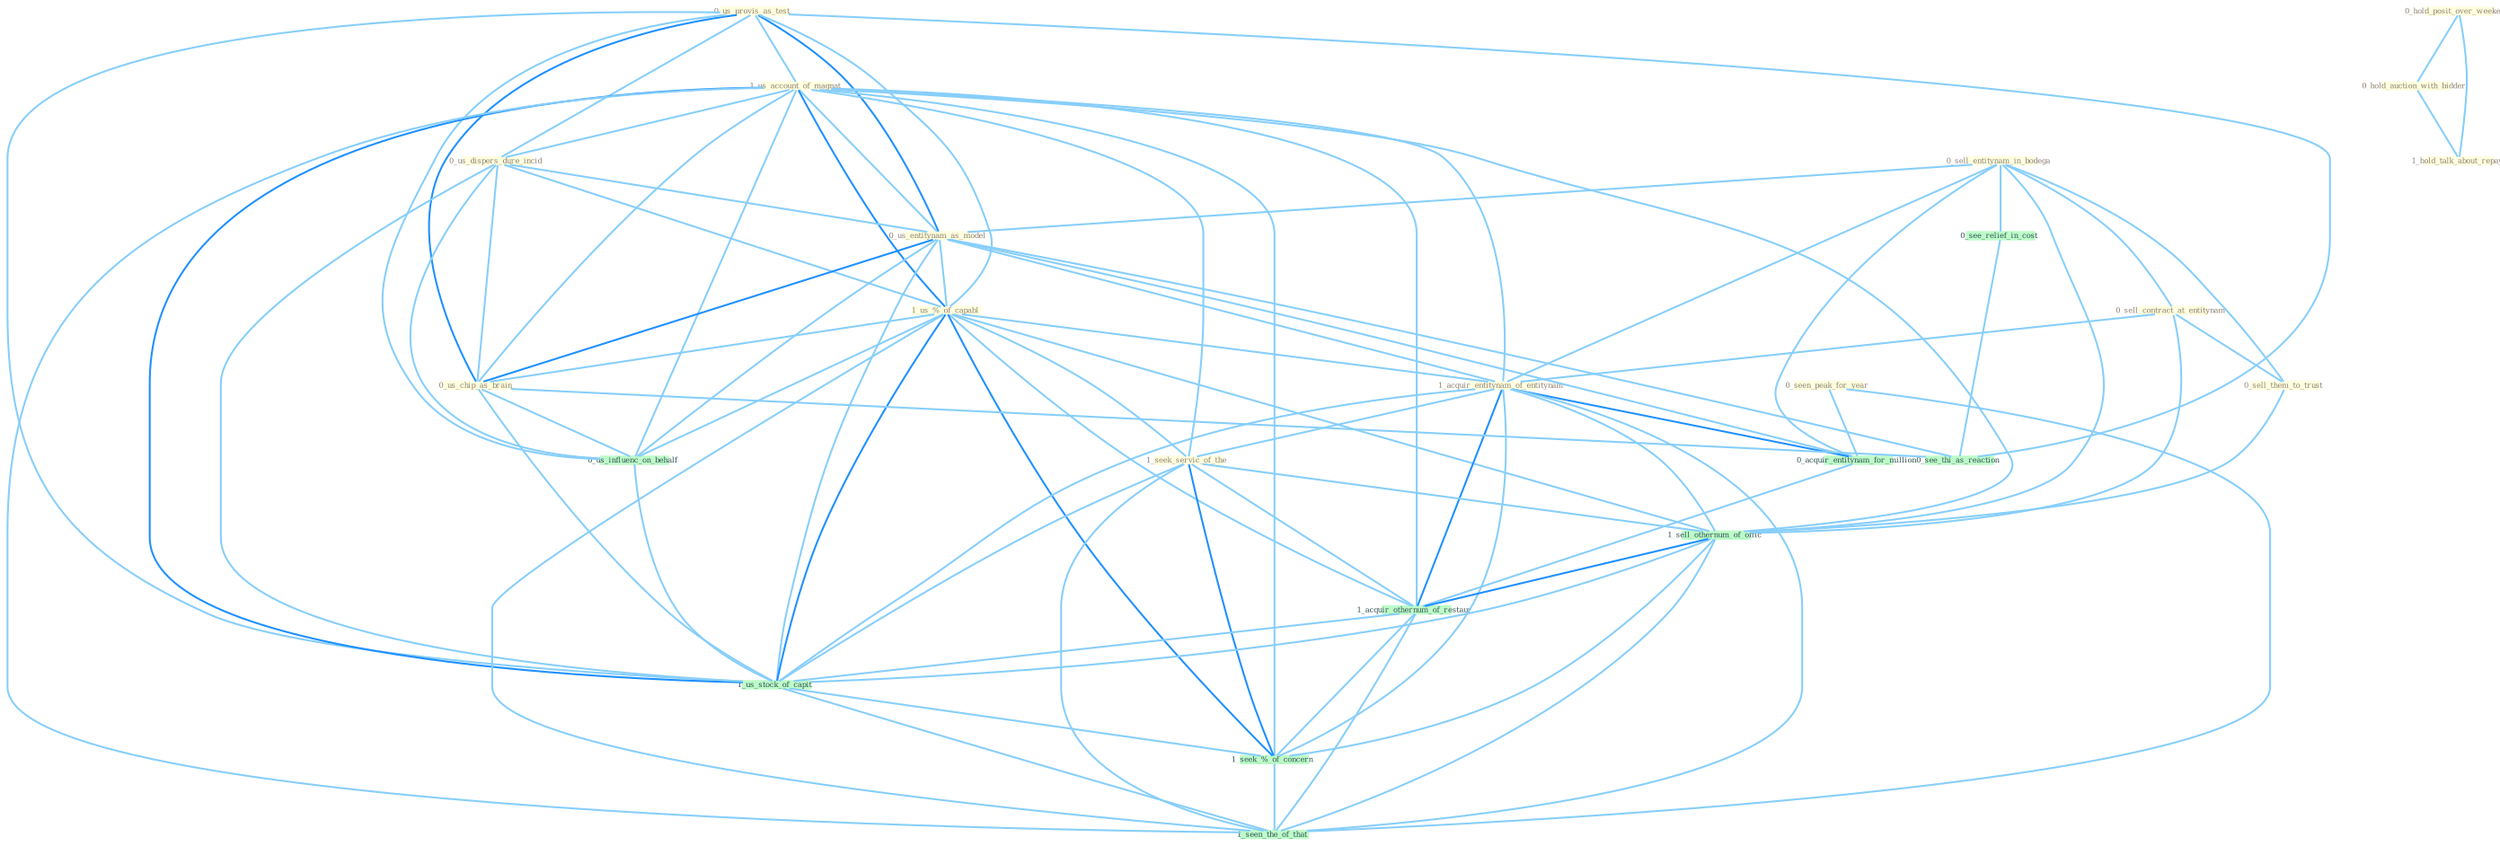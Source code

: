 Graph G{ 
    node
    [shape=polygon,style=filled,width=.5,height=.06,color="#BDFCC9",fixedsize=true,fontsize=4,
    fontcolor="#2f4f4f"];
    {node
    [color="#ffffe0", fontcolor="#8b7d6b"] "0_us_provis_as_test " "0_hold_posit_over_weekend " "0_sell_entitynam_in_bodega " "0_seen_peak_for_year " "0_hold_auction_with_bidder " "1_us_account_of_magnat " "0_sell_contract_at_entitynam " "0_us_dispers_dure_incid " "0_us_entitynam_as_model " "1_us_%_of_capabl " "0_sell_them_to_trust " "1_acquir_entitynam_of_entitynam " "1_hold_talk_about_repay " "0_us_chip_as_brain " "1_seek_servic_of_the "}
{node [color="#fff0f5", fontcolor="#b22222"]}
edge [color="#B0E2FF"];

	"0_us_provis_as_test " -- "1_us_account_of_magnat " [w="1", color="#87cefa" ];
	"0_us_provis_as_test " -- "0_us_dispers_dure_incid " [w="1", color="#87cefa" ];
	"0_us_provis_as_test " -- "0_us_entitynam_as_model " [w="2", color="#1e90ff" , len=0.8];
	"0_us_provis_as_test " -- "1_us_%_of_capabl " [w="1", color="#87cefa" ];
	"0_us_provis_as_test " -- "0_us_chip_as_brain " [w="2", color="#1e90ff" , len=0.8];
	"0_us_provis_as_test " -- "0_us_influenc_on_behalf " [w="1", color="#87cefa" ];
	"0_us_provis_as_test " -- "0_see_thi_as_reaction " [w="1", color="#87cefa" ];
	"0_us_provis_as_test " -- "1_us_stock_of_capit " [w="1", color="#87cefa" ];
	"0_hold_posit_over_weekend " -- "0_hold_auction_with_bidder " [w="1", color="#87cefa" ];
	"0_hold_posit_over_weekend " -- "1_hold_talk_about_repay " [w="1", color="#87cefa" ];
	"0_sell_entitynam_in_bodega " -- "0_sell_contract_at_entitynam " [w="1", color="#87cefa" ];
	"0_sell_entitynam_in_bodega " -- "0_us_entitynam_as_model " [w="1", color="#87cefa" ];
	"0_sell_entitynam_in_bodega " -- "0_sell_them_to_trust " [w="1", color="#87cefa" ];
	"0_sell_entitynam_in_bodega " -- "1_acquir_entitynam_of_entitynam " [w="1", color="#87cefa" ];
	"0_sell_entitynam_in_bodega " -- "0_acquir_entitynam_for_million " [w="1", color="#87cefa" ];
	"0_sell_entitynam_in_bodega " -- "1_sell_othernum_of_offic " [w="1", color="#87cefa" ];
	"0_sell_entitynam_in_bodega " -- "0_see_relief_in_cost " [w="1", color="#87cefa" ];
	"0_seen_peak_for_year " -- "0_acquir_entitynam_for_million " [w="1", color="#87cefa" ];
	"0_seen_peak_for_year " -- "1_seen_the_of_that " [w="1", color="#87cefa" ];
	"0_hold_auction_with_bidder " -- "1_hold_talk_about_repay " [w="1", color="#87cefa" ];
	"1_us_account_of_magnat " -- "0_us_dispers_dure_incid " [w="1", color="#87cefa" ];
	"1_us_account_of_magnat " -- "0_us_entitynam_as_model " [w="1", color="#87cefa" ];
	"1_us_account_of_magnat " -- "1_us_%_of_capabl " [w="2", color="#1e90ff" , len=0.8];
	"1_us_account_of_magnat " -- "1_acquir_entitynam_of_entitynam " [w="1", color="#87cefa" ];
	"1_us_account_of_magnat " -- "0_us_chip_as_brain " [w="1", color="#87cefa" ];
	"1_us_account_of_magnat " -- "1_seek_servic_of_the " [w="1", color="#87cefa" ];
	"1_us_account_of_magnat " -- "1_sell_othernum_of_offic " [w="1", color="#87cefa" ];
	"1_us_account_of_magnat " -- "0_us_influenc_on_behalf " [w="1", color="#87cefa" ];
	"1_us_account_of_magnat " -- "1_acquir_othernum_of_restaur " [w="1", color="#87cefa" ];
	"1_us_account_of_magnat " -- "1_us_stock_of_capit " [w="2", color="#1e90ff" , len=0.8];
	"1_us_account_of_magnat " -- "1_seek_%_of_concern " [w="1", color="#87cefa" ];
	"1_us_account_of_magnat " -- "1_seen_the_of_that " [w="1", color="#87cefa" ];
	"0_sell_contract_at_entitynam " -- "0_sell_them_to_trust " [w="1", color="#87cefa" ];
	"0_sell_contract_at_entitynam " -- "1_acquir_entitynam_of_entitynam " [w="1", color="#87cefa" ];
	"0_sell_contract_at_entitynam " -- "1_sell_othernum_of_offic " [w="1", color="#87cefa" ];
	"0_us_dispers_dure_incid " -- "0_us_entitynam_as_model " [w="1", color="#87cefa" ];
	"0_us_dispers_dure_incid " -- "1_us_%_of_capabl " [w="1", color="#87cefa" ];
	"0_us_dispers_dure_incid " -- "0_us_chip_as_brain " [w="1", color="#87cefa" ];
	"0_us_dispers_dure_incid " -- "0_us_influenc_on_behalf " [w="1", color="#87cefa" ];
	"0_us_dispers_dure_incid " -- "1_us_stock_of_capit " [w="1", color="#87cefa" ];
	"0_us_entitynam_as_model " -- "1_us_%_of_capabl " [w="1", color="#87cefa" ];
	"0_us_entitynam_as_model " -- "1_acquir_entitynam_of_entitynam " [w="1", color="#87cefa" ];
	"0_us_entitynam_as_model " -- "0_us_chip_as_brain " [w="2", color="#1e90ff" , len=0.8];
	"0_us_entitynam_as_model " -- "0_acquir_entitynam_for_million " [w="1", color="#87cefa" ];
	"0_us_entitynam_as_model " -- "0_us_influenc_on_behalf " [w="1", color="#87cefa" ];
	"0_us_entitynam_as_model " -- "0_see_thi_as_reaction " [w="1", color="#87cefa" ];
	"0_us_entitynam_as_model " -- "1_us_stock_of_capit " [w="1", color="#87cefa" ];
	"1_us_%_of_capabl " -- "1_acquir_entitynam_of_entitynam " [w="1", color="#87cefa" ];
	"1_us_%_of_capabl " -- "0_us_chip_as_brain " [w="1", color="#87cefa" ];
	"1_us_%_of_capabl " -- "1_seek_servic_of_the " [w="1", color="#87cefa" ];
	"1_us_%_of_capabl " -- "1_sell_othernum_of_offic " [w="1", color="#87cefa" ];
	"1_us_%_of_capabl " -- "0_us_influenc_on_behalf " [w="1", color="#87cefa" ];
	"1_us_%_of_capabl " -- "1_acquir_othernum_of_restaur " [w="1", color="#87cefa" ];
	"1_us_%_of_capabl " -- "1_us_stock_of_capit " [w="2", color="#1e90ff" , len=0.8];
	"1_us_%_of_capabl " -- "1_seek_%_of_concern " [w="2", color="#1e90ff" , len=0.8];
	"1_us_%_of_capabl " -- "1_seen_the_of_that " [w="1", color="#87cefa" ];
	"0_sell_them_to_trust " -- "1_sell_othernum_of_offic " [w="1", color="#87cefa" ];
	"1_acquir_entitynam_of_entitynam " -- "1_seek_servic_of_the " [w="1", color="#87cefa" ];
	"1_acquir_entitynam_of_entitynam " -- "0_acquir_entitynam_for_million " [w="2", color="#1e90ff" , len=0.8];
	"1_acquir_entitynam_of_entitynam " -- "1_sell_othernum_of_offic " [w="1", color="#87cefa" ];
	"1_acquir_entitynam_of_entitynam " -- "1_acquir_othernum_of_restaur " [w="2", color="#1e90ff" , len=0.8];
	"1_acquir_entitynam_of_entitynam " -- "1_us_stock_of_capit " [w="1", color="#87cefa" ];
	"1_acquir_entitynam_of_entitynam " -- "1_seek_%_of_concern " [w="1", color="#87cefa" ];
	"1_acquir_entitynam_of_entitynam " -- "1_seen_the_of_that " [w="1", color="#87cefa" ];
	"0_us_chip_as_brain " -- "0_us_influenc_on_behalf " [w="1", color="#87cefa" ];
	"0_us_chip_as_brain " -- "0_see_thi_as_reaction " [w="1", color="#87cefa" ];
	"0_us_chip_as_brain " -- "1_us_stock_of_capit " [w="1", color="#87cefa" ];
	"1_seek_servic_of_the " -- "1_sell_othernum_of_offic " [w="1", color="#87cefa" ];
	"1_seek_servic_of_the " -- "1_acquir_othernum_of_restaur " [w="1", color="#87cefa" ];
	"1_seek_servic_of_the " -- "1_us_stock_of_capit " [w="1", color="#87cefa" ];
	"1_seek_servic_of_the " -- "1_seek_%_of_concern " [w="2", color="#1e90ff" , len=0.8];
	"1_seek_servic_of_the " -- "1_seen_the_of_that " [w="1", color="#87cefa" ];
	"0_acquir_entitynam_for_million " -- "1_acquir_othernum_of_restaur " [w="1", color="#87cefa" ];
	"1_sell_othernum_of_offic " -- "1_acquir_othernum_of_restaur " [w="2", color="#1e90ff" , len=0.8];
	"1_sell_othernum_of_offic " -- "1_us_stock_of_capit " [w="1", color="#87cefa" ];
	"1_sell_othernum_of_offic " -- "1_seek_%_of_concern " [w="1", color="#87cefa" ];
	"1_sell_othernum_of_offic " -- "1_seen_the_of_that " [w="1", color="#87cefa" ];
	"0_us_influenc_on_behalf " -- "1_us_stock_of_capit " [w="1", color="#87cefa" ];
	"0_see_relief_in_cost " -- "0_see_thi_as_reaction " [w="1", color="#87cefa" ];
	"1_acquir_othernum_of_restaur " -- "1_us_stock_of_capit " [w="1", color="#87cefa" ];
	"1_acquir_othernum_of_restaur " -- "1_seek_%_of_concern " [w="1", color="#87cefa" ];
	"1_acquir_othernum_of_restaur " -- "1_seen_the_of_that " [w="1", color="#87cefa" ];
	"1_us_stock_of_capit " -- "1_seek_%_of_concern " [w="1", color="#87cefa" ];
	"1_us_stock_of_capit " -- "1_seen_the_of_that " [w="1", color="#87cefa" ];
	"1_seek_%_of_concern " -- "1_seen_the_of_that " [w="1", color="#87cefa" ];
}